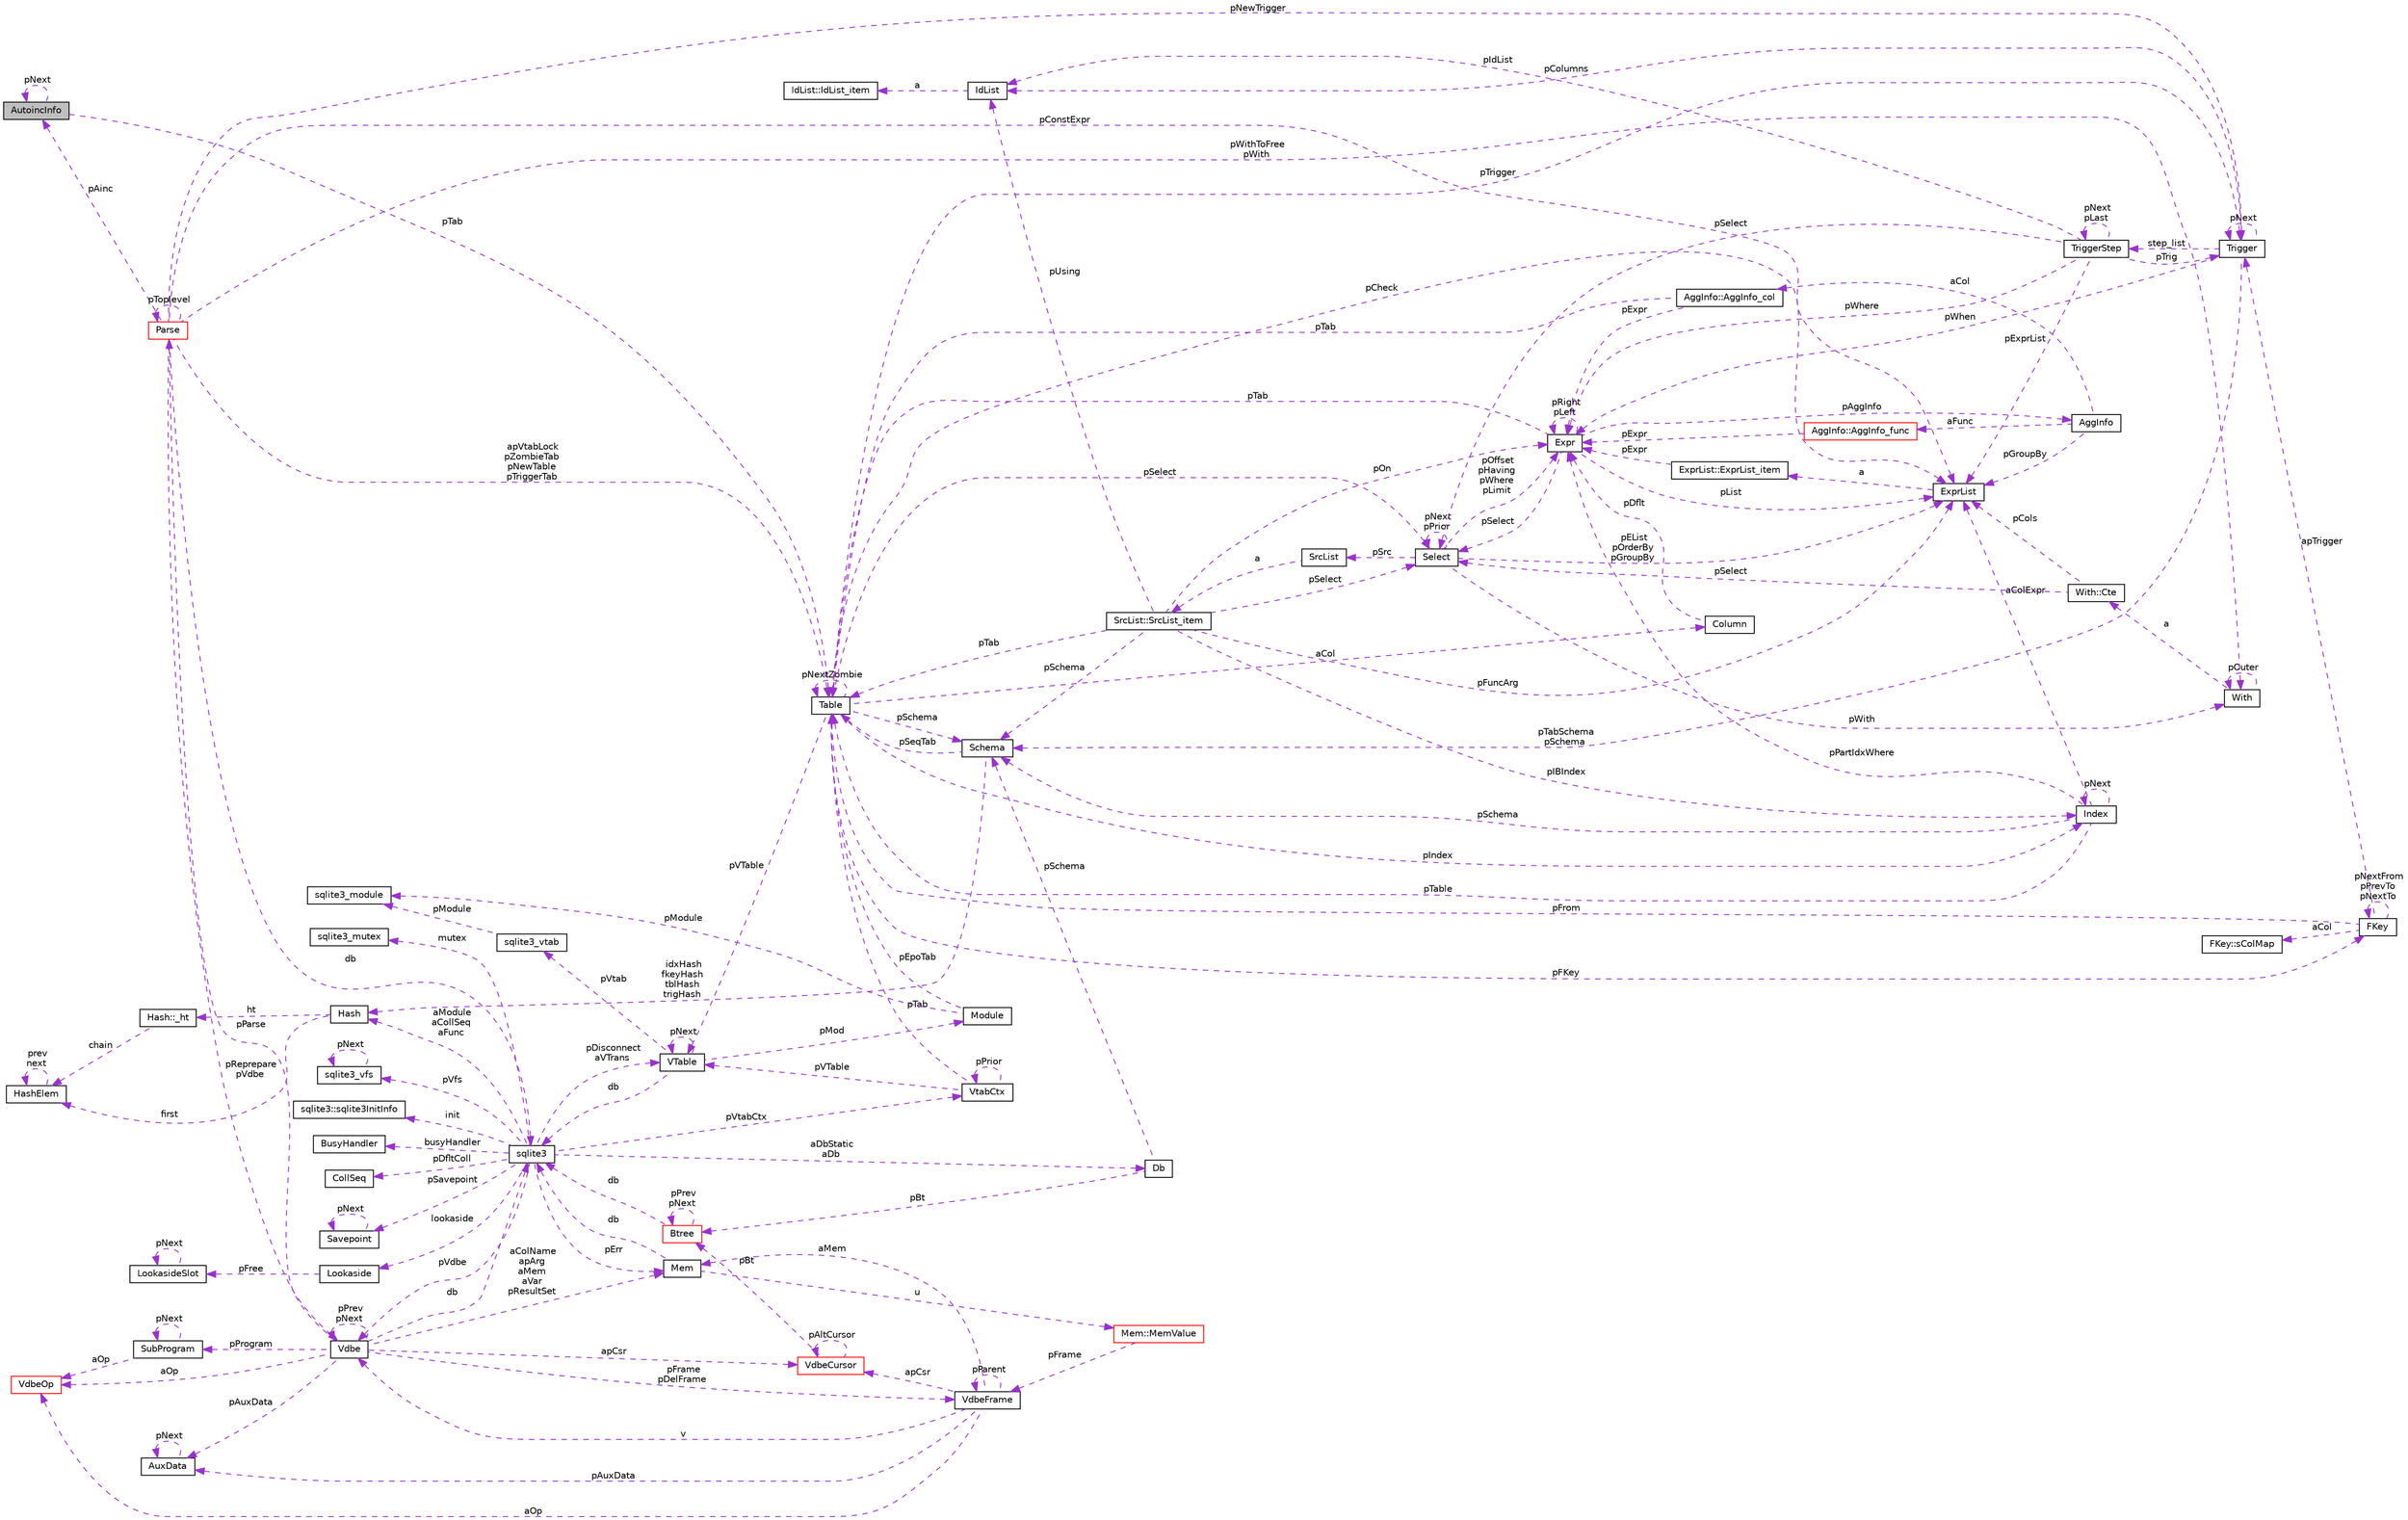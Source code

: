 digraph "AutoincInfo"
{
  edge [fontname="Helvetica",fontsize="10",labelfontname="Helvetica",labelfontsize="10"];
  node [fontname="Helvetica",fontsize="10",shape=record];
  rankdir="LR";
  Node1 [label="AutoincInfo",height=0.2,width=0.4,color="black", fillcolor="grey75", style="filled", fontcolor="black"];
  Node2 -> Node1 [dir="back",color="darkorchid3",fontsize="10",style="dashed",label=" pTab" ,fontname="Helvetica"];
  Node2 [label="Table",height=0.2,width=0.4,color="black", fillcolor="white", style="filled",URL="$structTable.html"];
  Node3 -> Node2 [dir="back",color="darkorchid3",fontsize="10",style="dashed",label=" pSchema" ,fontname="Helvetica"];
  Node3 [label="Schema",height=0.2,width=0.4,color="black", fillcolor="white", style="filled",URL="$structSchema.html"];
  Node2 -> Node3 [dir="back",color="darkorchid3",fontsize="10",style="dashed",label=" pSeqTab" ,fontname="Helvetica"];
  Node4 -> Node3 [dir="back",color="darkorchid3",fontsize="10",style="dashed",label=" idxHash\nfkeyHash\ntblHash\ntrigHash" ,fontname="Helvetica"];
  Node4 [label="Hash",height=0.2,width=0.4,color="black", fillcolor="white", style="filled",URL="$structHash.html"];
  Node5 -> Node4 [dir="back",color="darkorchid3",fontsize="10",style="dashed",label=" ht" ,fontname="Helvetica"];
  Node5 [label="Hash::_ht",height=0.2,width=0.4,color="black", fillcolor="white", style="filled",URL="$structHash_1_1__ht.html"];
  Node6 -> Node5 [dir="back",color="darkorchid3",fontsize="10",style="dashed",label=" chain" ,fontname="Helvetica"];
  Node6 [label="HashElem",height=0.2,width=0.4,color="black", fillcolor="white", style="filled",URL="$structHashElem.html"];
  Node6 -> Node6 [dir="back",color="darkorchid3",fontsize="10",style="dashed",label=" prev\nnext" ,fontname="Helvetica"];
  Node6 -> Node4 [dir="back",color="darkorchid3",fontsize="10",style="dashed",label=" first" ,fontname="Helvetica"];
  Node7 -> Node2 [dir="back",color="darkorchid3",fontsize="10",style="dashed",label=" aCol" ,fontname="Helvetica"];
  Node7 [label="Column",height=0.2,width=0.4,color="black", fillcolor="white", style="filled",URL="$structColumn.html"];
  Node8 -> Node7 [dir="back",color="darkorchid3",fontsize="10",style="dashed",label=" pDflt" ,fontname="Helvetica"];
  Node8 [label="Expr",height=0.2,width=0.4,color="black", fillcolor="white", style="filled",URL="$structExpr.html"];
  Node9 -> Node8 [dir="back",color="darkorchid3",fontsize="10",style="dashed",label=" pAggInfo" ,fontname="Helvetica"];
  Node9 [label="AggInfo",height=0.2,width=0.4,color="black", fillcolor="white", style="filled",URL="$structAggInfo.html"];
  Node10 -> Node9 [dir="back",color="darkorchid3",fontsize="10",style="dashed",label=" aCol" ,fontname="Helvetica"];
  Node10 [label="AggInfo::AggInfo_col",height=0.2,width=0.4,color="black", fillcolor="white", style="filled",URL="$structAggInfo_1_1AggInfo__col.html"];
  Node8 -> Node10 [dir="back",color="darkorchid3",fontsize="10",style="dashed",label=" pExpr" ,fontname="Helvetica"];
  Node2 -> Node10 [dir="back",color="darkorchid3",fontsize="10",style="dashed",label=" pTab" ,fontname="Helvetica"];
  Node11 -> Node9 [dir="back",color="darkorchid3",fontsize="10",style="dashed",label=" aFunc" ,fontname="Helvetica"];
  Node11 [label="AggInfo::AggInfo_func",height=0.2,width=0.4,color="red", fillcolor="white", style="filled",URL="$structAggInfo_1_1AggInfo__func.html"];
  Node8 -> Node11 [dir="back",color="darkorchid3",fontsize="10",style="dashed",label=" pExpr" ,fontname="Helvetica"];
  Node12 -> Node9 [dir="back",color="darkorchid3",fontsize="10",style="dashed",label=" pGroupBy" ,fontname="Helvetica"];
  Node12 [label="ExprList",height=0.2,width=0.4,color="black", fillcolor="white", style="filled",URL="$structExprList.html"];
  Node13 -> Node12 [dir="back",color="darkorchid3",fontsize="10",style="dashed",label=" a" ,fontname="Helvetica"];
  Node13 [label="ExprList::ExprList_item",height=0.2,width=0.4,color="black", fillcolor="white", style="filled",URL="$structExprList_1_1ExprList__item.html"];
  Node8 -> Node13 [dir="back",color="darkorchid3",fontsize="10",style="dashed",label=" pExpr" ,fontname="Helvetica"];
  Node8 -> Node8 [dir="back",color="darkorchid3",fontsize="10",style="dashed",label=" pRight\npLeft" ,fontname="Helvetica"];
  Node2 -> Node8 [dir="back",color="darkorchid3",fontsize="10",style="dashed",label=" pTab" ,fontname="Helvetica"];
  Node14 -> Node8 [dir="back",color="darkorchid3",fontsize="10",style="dashed",label=" pSelect" ,fontname="Helvetica"];
  Node14 [label="Select",height=0.2,width=0.4,color="black", fillcolor="white", style="filled",URL="$structSelect.html"];
  Node8 -> Node14 [dir="back",color="darkorchid3",fontsize="10",style="dashed",label=" pOffset\npHaving\npWhere\npLimit" ,fontname="Helvetica"];
  Node15 -> Node14 [dir="back",color="darkorchid3",fontsize="10",style="dashed",label=" pWith" ,fontname="Helvetica"];
  Node15 [label="With",height=0.2,width=0.4,color="black", fillcolor="white", style="filled",URL="$structWith.html"];
  Node16 -> Node15 [dir="back",color="darkorchid3",fontsize="10",style="dashed",label=" a" ,fontname="Helvetica"];
  Node16 [label="With::Cte",height=0.2,width=0.4,color="black", fillcolor="white", style="filled",URL="$structWith_1_1Cte.html"];
  Node14 -> Node16 [dir="back",color="darkorchid3",fontsize="10",style="dashed",label=" pSelect" ,fontname="Helvetica"];
  Node12 -> Node16 [dir="back",color="darkorchid3",fontsize="10",style="dashed",label=" pCols" ,fontname="Helvetica"];
  Node15 -> Node15 [dir="back",color="darkorchid3",fontsize="10",style="dashed",label=" pOuter" ,fontname="Helvetica"];
  Node14 -> Node14 [dir="back",color="darkorchid3",fontsize="10",style="dashed",label=" pNext\npPrior" ,fontname="Helvetica"];
  Node17 -> Node14 [dir="back",color="darkorchid3",fontsize="10",style="dashed",label=" pSrc" ,fontname="Helvetica"];
  Node17 [label="SrcList",height=0.2,width=0.4,color="black", fillcolor="white", style="filled",URL="$structSrcList.html"];
  Node18 -> Node17 [dir="back",color="darkorchid3",fontsize="10",style="dashed",label=" a" ,fontname="Helvetica"];
  Node18 [label="SrcList::SrcList_item",height=0.2,width=0.4,color="black", fillcolor="white", style="filled",URL="$structSrcList_1_1SrcList__item.html"];
  Node3 -> Node18 [dir="back",color="darkorchid3",fontsize="10",style="dashed",label=" pSchema" ,fontname="Helvetica"];
  Node8 -> Node18 [dir="back",color="darkorchid3",fontsize="10",style="dashed",label=" pOn" ,fontname="Helvetica"];
  Node19 -> Node18 [dir="back",color="darkorchid3",fontsize="10",style="dashed",label=" pUsing" ,fontname="Helvetica"];
  Node19 [label="IdList",height=0.2,width=0.4,color="black", fillcolor="white", style="filled",URL="$structIdList.html"];
  Node20 -> Node19 [dir="back",color="darkorchid3",fontsize="10",style="dashed",label=" a" ,fontname="Helvetica"];
  Node20 [label="IdList::IdList_item",height=0.2,width=0.4,color="black", fillcolor="white", style="filled",URL="$structIdList_1_1IdList__item.html"];
  Node2 -> Node18 [dir="back",color="darkorchid3",fontsize="10",style="dashed",label=" pTab" ,fontname="Helvetica"];
  Node14 -> Node18 [dir="back",color="darkorchid3",fontsize="10",style="dashed",label=" pSelect" ,fontname="Helvetica"];
  Node21 -> Node18 [dir="back",color="darkorchid3",fontsize="10",style="dashed",label=" pIBIndex" ,fontname="Helvetica"];
  Node21 [label="Index",height=0.2,width=0.4,color="black", fillcolor="white", style="filled",URL="$structIndex.html"];
  Node3 -> Node21 [dir="back",color="darkorchid3",fontsize="10",style="dashed",label=" pSchema" ,fontname="Helvetica"];
  Node8 -> Node21 [dir="back",color="darkorchid3",fontsize="10",style="dashed",label=" pPartIdxWhere" ,fontname="Helvetica"];
  Node2 -> Node21 [dir="back",color="darkorchid3",fontsize="10",style="dashed",label=" pTable" ,fontname="Helvetica"];
  Node12 -> Node21 [dir="back",color="darkorchid3",fontsize="10",style="dashed",label=" aColExpr" ,fontname="Helvetica"];
  Node21 -> Node21 [dir="back",color="darkorchid3",fontsize="10",style="dashed",label=" pNext" ,fontname="Helvetica"];
  Node12 -> Node18 [dir="back",color="darkorchid3",fontsize="10",style="dashed",label=" pFuncArg" ,fontname="Helvetica"];
  Node12 -> Node14 [dir="back",color="darkorchid3",fontsize="10",style="dashed",label=" pEList\npOrderBy\npGroupBy" ,fontname="Helvetica"];
  Node12 -> Node8 [dir="back",color="darkorchid3",fontsize="10",style="dashed",label=" pList" ,fontname="Helvetica"];
  Node22 -> Node2 [dir="back",color="darkorchid3",fontsize="10",style="dashed",label=" pFKey" ,fontname="Helvetica"];
  Node22 [label="FKey",height=0.2,width=0.4,color="black", fillcolor="white", style="filled",URL="$structFKey.html"];
  Node23 -> Node22 [dir="back",color="darkorchid3",fontsize="10",style="dashed",label=" aCol" ,fontname="Helvetica"];
  Node23 [label="FKey::sColMap",height=0.2,width=0.4,color="black", fillcolor="white", style="filled",URL="$structFKey_1_1sColMap.html"];
  Node22 -> Node22 [dir="back",color="darkorchid3",fontsize="10",style="dashed",label=" pNextFrom\npPrevTo\npNextTo" ,fontname="Helvetica"];
  Node2 -> Node22 [dir="back",color="darkorchid3",fontsize="10",style="dashed",label=" pFrom" ,fontname="Helvetica"];
  Node24 -> Node22 [dir="back",color="darkorchid3",fontsize="10",style="dashed",label=" apTrigger" ,fontname="Helvetica"];
  Node24 [label="Trigger",height=0.2,width=0.4,color="black", fillcolor="white", style="filled",URL="$structTrigger.html"];
  Node25 -> Node24 [dir="back",color="darkorchid3",fontsize="10",style="dashed",label=" step_list" ,fontname="Helvetica"];
  Node25 [label="TriggerStep",height=0.2,width=0.4,color="black", fillcolor="white", style="filled",URL="$structTriggerStep.html"];
  Node25 -> Node25 [dir="back",color="darkorchid3",fontsize="10",style="dashed",label=" pNext\npLast" ,fontname="Helvetica"];
  Node8 -> Node25 [dir="back",color="darkorchid3",fontsize="10",style="dashed",label=" pWhere" ,fontname="Helvetica"];
  Node19 -> Node25 [dir="back",color="darkorchid3",fontsize="10",style="dashed",label=" pIdList" ,fontname="Helvetica"];
  Node14 -> Node25 [dir="back",color="darkorchid3",fontsize="10",style="dashed",label=" pSelect" ,fontname="Helvetica"];
  Node24 -> Node25 [dir="back",color="darkorchid3",fontsize="10",style="dashed",label=" pTrig" ,fontname="Helvetica"];
  Node12 -> Node25 [dir="back",color="darkorchid3",fontsize="10",style="dashed",label=" pExprList" ,fontname="Helvetica"];
  Node3 -> Node24 [dir="back",color="darkorchid3",fontsize="10",style="dashed",label=" pTabSchema\npSchema" ,fontname="Helvetica"];
  Node8 -> Node24 [dir="back",color="darkorchid3",fontsize="10",style="dashed",label=" pWhen" ,fontname="Helvetica"];
  Node19 -> Node24 [dir="back",color="darkorchid3",fontsize="10",style="dashed",label=" pColumns" ,fontname="Helvetica"];
  Node24 -> Node24 [dir="back",color="darkorchid3",fontsize="10",style="dashed",label=" pNext" ,fontname="Helvetica"];
  Node26 -> Node2 [dir="back",color="darkorchid3",fontsize="10",style="dashed",label=" pVTable" ,fontname="Helvetica"];
  Node26 [label="VTable",height=0.2,width=0.4,color="black", fillcolor="white", style="filled",URL="$structVTable.html"];
  Node27 -> Node26 [dir="back",color="darkorchid3",fontsize="10",style="dashed",label=" db" ,fontname="Helvetica"];
  Node27 [label="sqlite3",height=0.2,width=0.4,color="black", fillcolor="white", style="filled",URL="$structsqlite3.html"];
  Node28 -> Node27 [dir="back",color="darkorchid3",fontsize="10",style="dashed",label=" pErr" ,fontname="Helvetica"];
  Node28 [label="Mem",height=0.2,width=0.4,color="black", fillcolor="white", style="filled",URL="$structMem.html"];
  Node29 -> Node28 [dir="back",color="darkorchid3",fontsize="10",style="dashed",label=" u" ,fontname="Helvetica"];
  Node29 [label="Mem::MemValue",height=0.2,width=0.4,color="red", fillcolor="white", style="filled",URL="$unionMem_1_1MemValue.html"];
  Node30 -> Node29 [dir="back",color="darkorchid3",fontsize="10",style="dashed",label=" pFrame" ,fontname="Helvetica"];
  Node30 [label="VdbeFrame",height=0.2,width=0.4,color="black", fillcolor="white", style="filled",URL="$structVdbeFrame.html"];
  Node28 -> Node30 [dir="back",color="darkorchid3",fontsize="10",style="dashed",label=" aMem" ,fontname="Helvetica"];
  Node31 -> Node30 [dir="back",color="darkorchid3",fontsize="10",style="dashed",label=" v" ,fontname="Helvetica"];
  Node31 [label="Vdbe",height=0.2,width=0.4,color="black", fillcolor="white", style="filled",URL="$structVdbe.html"];
  Node28 -> Node31 [dir="back",color="darkorchid3",fontsize="10",style="dashed",label=" aColName\napArg\naMem\naVar\npResultSet" ,fontname="Helvetica"];
  Node31 -> Node31 [dir="back",color="darkorchid3",fontsize="10",style="dashed",label=" pPrev\npNext" ,fontname="Helvetica"];
  Node27 -> Node31 [dir="back",color="darkorchid3",fontsize="10",style="dashed",label=" db" ,fontname="Helvetica"];
  Node30 -> Node31 [dir="back",color="darkorchid3",fontsize="10",style="dashed",label=" pFrame\npDelFrame" ,fontname="Helvetica"];
  Node32 -> Node31 [dir="back",color="darkorchid3",fontsize="10",style="dashed",label=" pAuxData" ,fontname="Helvetica"];
  Node32 [label="AuxData",height=0.2,width=0.4,color="black", fillcolor="white", style="filled",URL="$structAuxData.html"];
  Node32 -> Node32 [dir="back",color="darkorchid3",fontsize="10",style="dashed",label=" pNext" ,fontname="Helvetica"];
  Node33 -> Node31 [dir="back",color="darkorchid3",fontsize="10",style="dashed",label=" pProgram" ,fontname="Helvetica"];
  Node33 [label="SubProgram",height=0.2,width=0.4,color="black", fillcolor="white", style="filled",URL="$structSubProgram.html"];
  Node33 -> Node33 [dir="back",color="darkorchid3",fontsize="10",style="dashed",label=" pNext" ,fontname="Helvetica"];
  Node34 -> Node33 [dir="back",color="darkorchid3",fontsize="10",style="dashed",label=" aOp" ,fontname="Helvetica"];
  Node34 [label="VdbeOp",height=0.2,width=0.4,color="red", fillcolor="white", style="filled",URL="$structVdbeOp.html"];
  Node35 -> Node31 [dir="back",color="darkorchid3",fontsize="10",style="dashed",label=" apCsr" ,fontname="Helvetica"];
  Node35 [label="VdbeCursor",height=0.2,width=0.4,color="red", fillcolor="white", style="filled",URL="$structVdbeCursor.html"];
  Node35 -> Node35 [dir="back",color="darkorchid3",fontsize="10",style="dashed",label=" pAltCursor" ,fontname="Helvetica"];
  Node36 -> Node35 [dir="back",color="darkorchid3",fontsize="10",style="dashed",label=" pBt" ,fontname="Helvetica"];
  Node36 [label="Btree",height=0.2,width=0.4,color="red", fillcolor="white", style="filled",URL="$structBtree.html"];
  Node27 -> Node36 [dir="back",color="darkorchid3",fontsize="10",style="dashed",label=" db" ,fontname="Helvetica"];
  Node36 -> Node36 [dir="back",color="darkorchid3",fontsize="10",style="dashed",label=" pPrev\npNext" ,fontname="Helvetica"];
  Node37 -> Node31 [dir="back",color="darkorchid3",fontsize="10",style="dashed",label=" pParse" ,fontname="Helvetica"];
  Node37 [label="Parse",height=0.2,width=0.4,color="red", fillcolor="white", style="filled",URL="$structParse.html"];
  Node31 -> Node37 [dir="back",color="darkorchid3",fontsize="10",style="dashed",label=" pReprepare\npVdbe" ,fontname="Helvetica"];
  Node27 -> Node37 [dir="back",color="darkorchid3",fontsize="10",style="dashed",label=" db" ,fontname="Helvetica"];
  Node15 -> Node37 [dir="back",color="darkorchid3",fontsize="10",style="dashed",label=" pWithToFree\npWith" ,fontname="Helvetica"];
  Node2 -> Node37 [dir="back",color="darkorchid3",fontsize="10",style="dashed",label=" apVtabLock\npZombieTab\npNewTable\npTriggerTab" ,fontname="Helvetica"];
  Node24 -> Node37 [dir="back",color="darkorchid3",fontsize="10",style="dashed",label=" pNewTrigger" ,fontname="Helvetica"];
  Node1 -> Node37 [dir="back",color="darkorchid3",fontsize="10",style="dashed",label=" pAinc" ,fontname="Helvetica"];
  Node12 -> Node37 [dir="back",color="darkorchid3",fontsize="10",style="dashed",label=" pConstExpr" ,fontname="Helvetica"];
  Node37 -> Node37 [dir="back",color="darkorchid3",fontsize="10",style="dashed",label=" pToplevel" ,fontname="Helvetica"];
  Node34 -> Node31 [dir="back",color="darkorchid3",fontsize="10",style="dashed",label=" aOp" ,fontname="Helvetica"];
  Node30 -> Node30 [dir="back",color="darkorchid3",fontsize="10",style="dashed",label=" pParent" ,fontname="Helvetica"];
  Node32 -> Node30 [dir="back",color="darkorchid3",fontsize="10",style="dashed",label=" pAuxData" ,fontname="Helvetica"];
  Node35 -> Node30 [dir="back",color="darkorchid3",fontsize="10",style="dashed",label=" apCsr" ,fontname="Helvetica"];
  Node34 -> Node30 [dir="back",color="darkorchid3",fontsize="10",style="dashed",label=" aOp" ,fontname="Helvetica"];
  Node27 -> Node28 [dir="back",color="darkorchid3",fontsize="10",style="dashed",label=" db" ,fontname="Helvetica"];
  Node31 -> Node27 [dir="back",color="darkorchid3",fontsize="10",style="dashed",label=" pVdbe" ,fontname="Helvetica"];
  Node38 -> Node27 [dir="back",color="darkorchid3",fontsize="10",style="dashed",label=" pSavepoint" ,fontname="Helvetica"];
  Node38 [label="Savepoint",height=0.2,width=0.4,color="black", fillcolor="white", style="filled",URL="$structSavepoint.html"];
  Node38 -> Node38 [dir="back",color="darkorchid3",fontsize="10",style="dashed",label=" pNext" ,fontname="Helvetica"];
  Node39 -> Node27 [dir="back",color="darkorchid3",fontsize="10",style="dashed",label=" lookaside" ,fontname="Helvetica"];
  Node39 [label="Lookaside",height=0.2,width=0.4,color="black", fillcolor="white", style="filled",URL="$structLookaside.html"];
  Node40 -> Node39 [dir="back",color="darkorchid3",fontsize="10",style="dashed",label=" pFree" ,fontname="Helvetica"];
  Node40 [label="LookasideSlot",height=0.2,width=0.4,color="black", fillcolor="white", style="filled",URL="$structLookasideSlot.html"];
  Node40 -> Node40 [dir="back",color="darkorchid3",fontsize="10",style="dashed",label=" pNext" ,fontname="Helvetica"];
  Node41 -> Node27 [dir="back",color="darkorchid3",fontsize="10",style="dashed",label=" mutex" ,fontname="Helvetica"];
  Node41 [label="sqlite3_mutex",height=0.2,width=0.4,color="black", fillcolor="white", style="filled",URL="$structsqlite3__mutex.html"];
  Node42 -> Node27 [dir="back",color="darkorchid3",fontsize="10",style="dashed",label=" pVfs" ,fontname="Helvetica"];
  Node42 [label="sqlite3_vfs",height=0.2,width=0.4,color="black", fillcolor="white", style="filled",URL="$structsqlite3__vfs.html"];
  Node42 -> Node42 [dir="back",color="darkorchid3",fontsize="10",style="dashed",label=" pNext" ,fontname="Helvetica"];
  Node43 -> Node27 [dir="back",color="darkorchid3",fontsize="10",style="dashed",label=" init" ,fontname="Helvetica"];
  Node43 [label="sqlite3::sqlite3InitInfo",height=0.2,width=0.4,color="black", fillcolor="white", style="filled",URL="$structsqlite3_1_1sqlite3InitInfo.html"];
  Node44 -> Node27 [dir="back",color="darkorchid3",fontsize="10",style="dashed",label=" busyHandler" ,fontname="Helvetica"];
  Node44 [label="BusyHandler",height=0.2,width=0.4,color="black", fillcolor="white", style="filled",URL="$structBusyHandler.html"];
  Node45 -> Node27 [dir="back",color="darkorchid3",fontsize="10",style="dashed",label=" pVtabCtx" ,fontname="Helvetica"];
  Node45 [label="VtabCtx",height=0.2,width=0.4,color="black", fillcolor="white", style="filled",URL="$structVtabCtx.html"];
  Node45 -> Node45 [dir="back",color="darkorchid3",fontsize="10",style="dashed",label=" pPrior" ,fontname="Helvetica"];
  Node26 -> Node45 [dir="back",color="darkorchid3",fontsize="10",style="dashed",label=" pVTable" ,fontname="Helvetica"];
  Node2 -> Node45 [dir="back",color="darkorchid3",fontsize="10",style="dashed",label=" pTab" ,fontname="Helvetica"];
  Node46 -> Node27 [dir="back",color="darkorchid3",fontsize="10",style="dashed",label=" pDfltColl" ,fontname="Helvetica"];
  Node46 [label="CollSeq",height=0.2,width=0.4,color="black", fillcolor="white", style="filled",URL="$structCollSeq.html"];
  Node26 -> Node27 [dir="back",color="darkorchid3",fontsize="10",style="dashed",label=" pDisconnect\naVTrans" ,fontname="Helvetica"];
  Node47 -> Node27 [dir="back",color="darkorchid3",fontsize="10",style="dashed",label=" aDbStatic\naDb" ,fontname="Helvetica"];
  Node47 [label="Db",height=0.2,width=0.4,color="black", fillcolor="white", style="filled",URL="$structDb.html"];
  Node3 -> Node47 [dir="back",color="darkorchid3",fontsize="10",style="dashed",label=" pSchema" ,fontname="Helvetica"];
  Node36 -> Node47 [dir="back",color="darkorchid3",fontsize="10",style="dashed",label=" pBt" ,fontname="Helvetica"];
  Node4 -> Node27 [dir="back",color="darkorchid3",fontsize="10",style="dashed",label=" aModule\naCollSeq\naFunc" ,fontname="Helvetica"];
  Node26 -> Node26 [dir="back",color="darkorchid3",fontsize="10",style="dashed",label=" pNext" ,fontname="Helvetica"];
  Node48 -> Node26 [dir="back",color="darkorchid3",fontsize="10",style="dashed",label=" pMod" ,fontname="Helvetica"];
  Node48 [label="Module",height=0.2,width=0.4,color="black", fillcolor="white", style="filled",URL="$structModule.html"];
  Node49 -> Node48 [dir="back",color="darkorchid3",fontsize="10",style="dashed",label=" pModule" ,fontname="Helvetica"];
  Node49 [label="sqlite3_module",height=0.2,width=0.4,color="black", fillcolor="white", style="filled",URL="$structsqlite3__module.html"];
  Node2 -> Node48 [dir="back",color="darkorchid3",fontsize="10",style="dashed",label=" pEpoTab" ,fontname="Helvetica"];
  Node50 -> Node26 [dir="back",color="darkorchid3",fontsize="10",style="dashed",label=" pVtab" ,fontname="Helvetica"];
  Node50 [label="sqlite3_vtab",height=0.2,width=0.4,color="black", fillcolor="white", style="filled",URL="$structsqlite3__vtab.html"];
  Node49 -> Node50 [dir="back",color="darkorchid3",fontsize="10",style="dashed",label=" pModule" ,fontname="Helvetica"];
  Node2 -> Node2 [dir="back",color="darkorchid3",fontsize="10",style="dashed",label=" pNextZombie" ,fontname="Helvetica"];
  Node24 -> Node2 [dir="back",color="darkorchid3",fontsize="10",style="dashed",label=" pTrigger" ,fontname="Helvetica"];
  Node14 -> Node2 [dir="back",color="darkorchid3",fontsize="10",style="dashed",label=" pSelect" ,fontname="Helvetica"];
  Node12 -> Node2 [dir="back",color="darkorchid3",fontsize="10",style="dashed",label=" pCheck" ,fontname="Helvetica"];
  Node21 -> Node2 [dir="back",color="darkorchid3",fontsize="10",style="dashed",label=" pIndex" ,fontname="Helvetica"];
  Node1 -> Node1 [dir="back",color="darkorchid3",fontsize="10",style="dashed",label=" pNext" ,fontname="Helvetica"];
}
